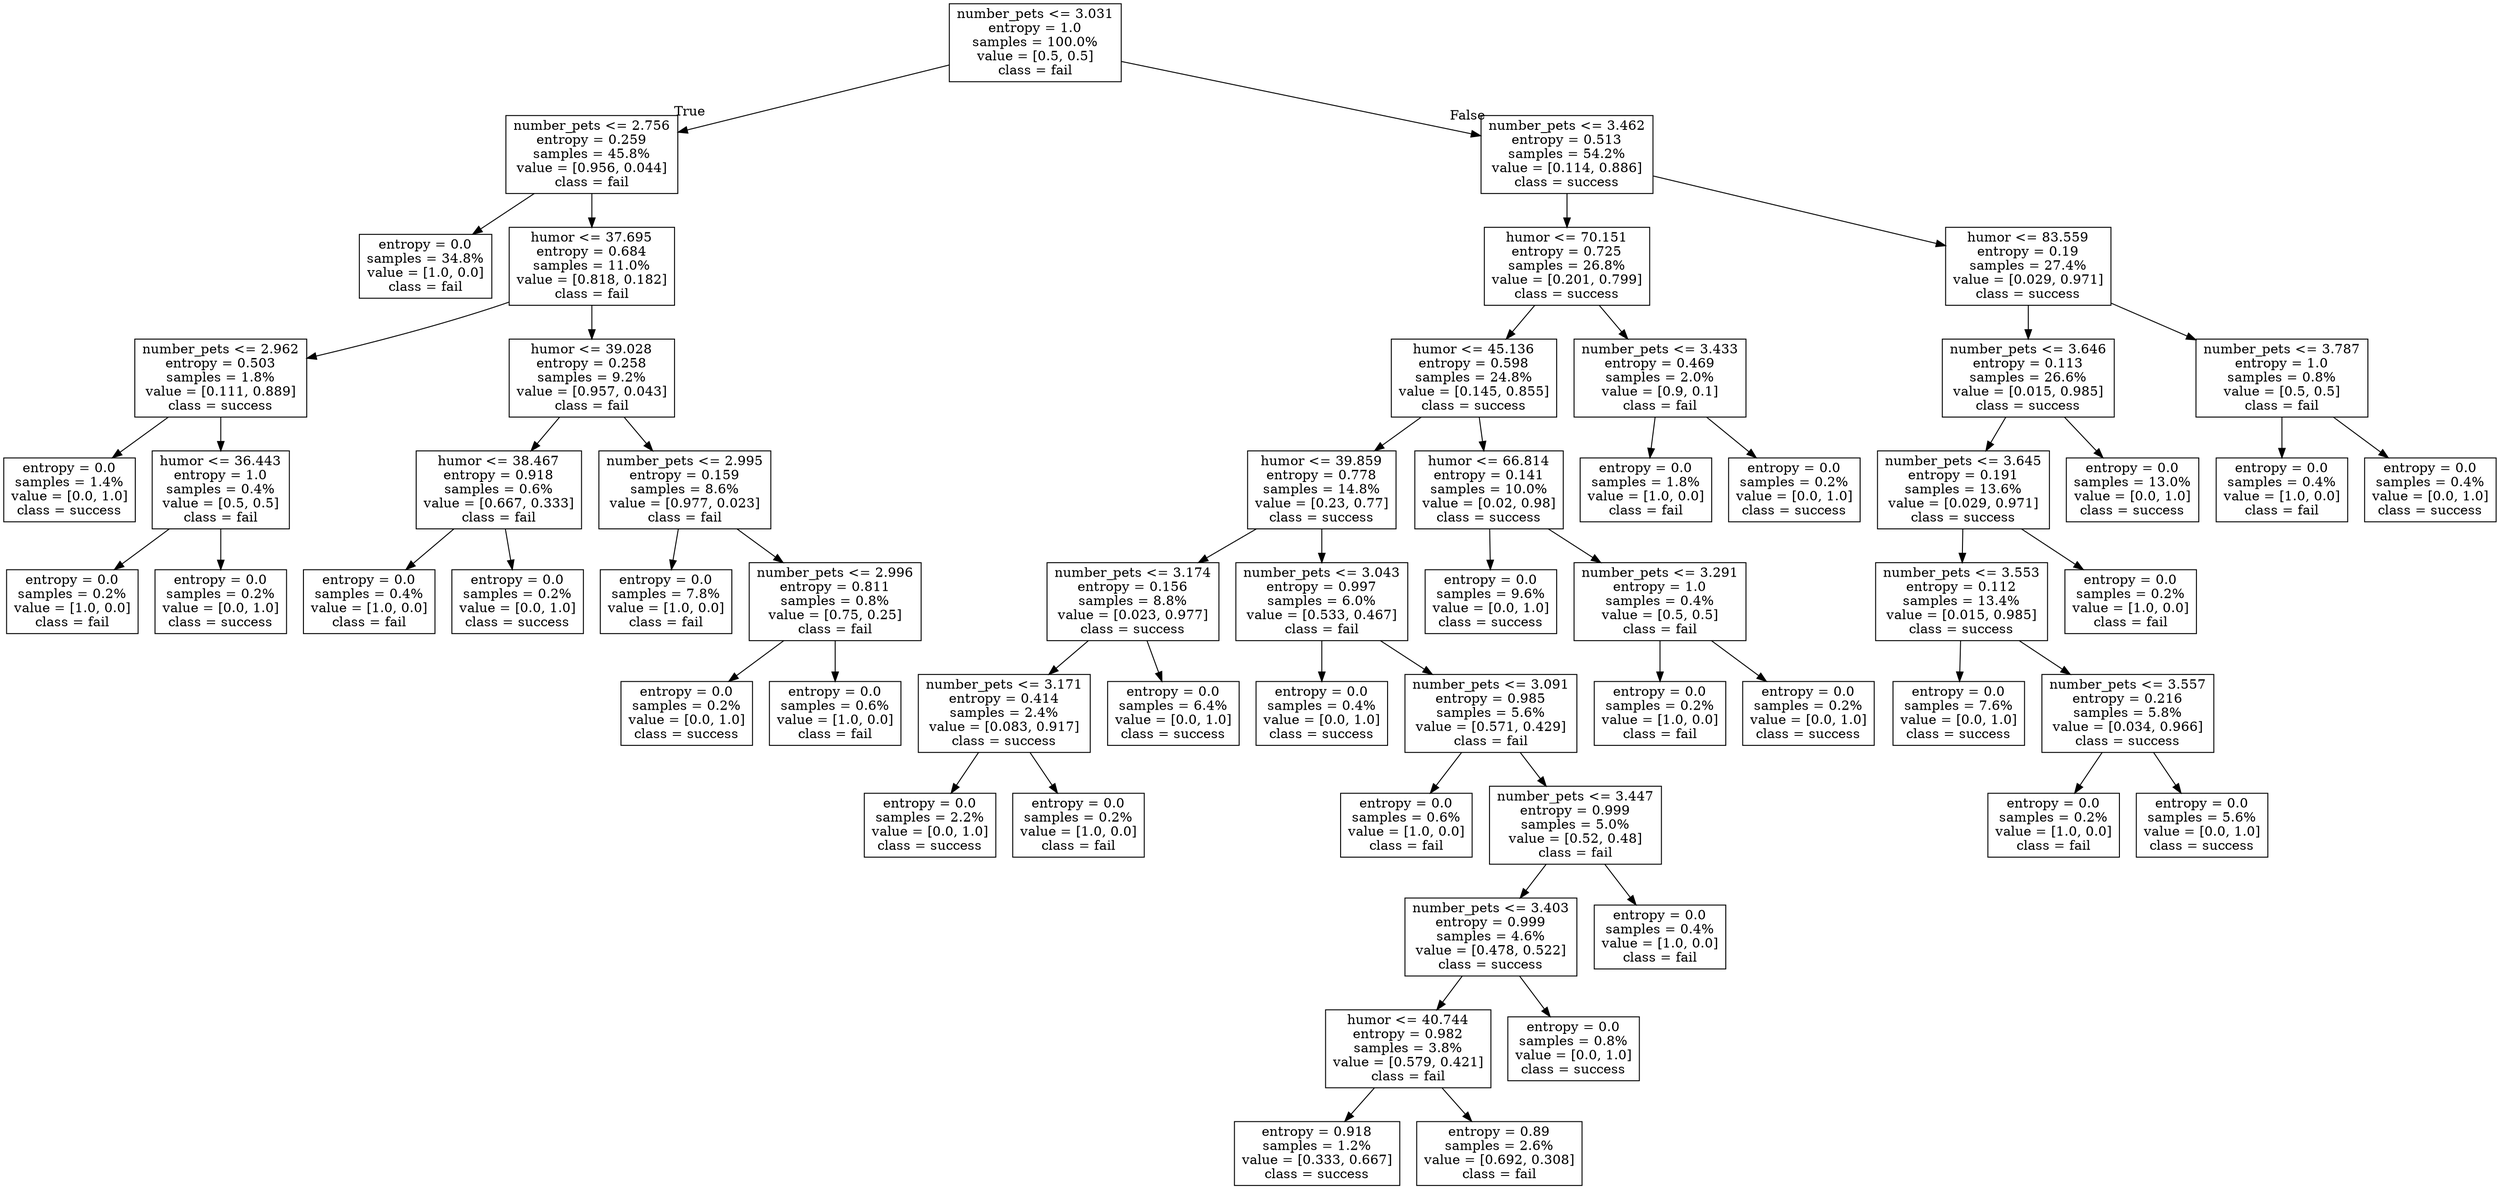 digraph Tree {
node [shape=box] ;
0 [label="number_pets <= 3.031\nentropy = 1.0\nsamples = 100.0%\nvalue = [0.5, 0.5]\nclass = fail"] ;
1 [label="number_pets <= 2.756\nentropy = 0.259\nsamples = 45.8%\nvalue = [0.956, 0.044]\nclass = fail"] ;
0 -> 1 [labeldistance=2.5, labelangle=45, headlabel="True"] ;
2 [label="entropy = 0.0\nsamples = 34.8%\nvalue = [1.0, 0.0]\nclass = fail"] ;
1 -> 2 ;
3 [label="humor <= 37.695\nentropy = 0.684\nsamples = 11.0%\nvalue = [0.818, 0.182]\nclass = fail"] ;
1 -> 3 ;
4 [label="number_pets <= 2.962\nentropy = 0.503\nsamples = 1.8%\nvalue = [0.111, 0.889]\nclass = success"] ;
3 -> 4 ;
5 [label="entropy = 0.0\nsamples = 1.4%\nvalue = [0.0, 1.0]\nclass = success"] ;
4 -> 5 ;
6 [label="humor <= 36.443\nentropy = 1.0\nsamples = 0.4%\nvalue = [0.5, 0.5]\nclass = fail"] ;
4 -> 6 ;
7 [label="entropy = 0.0\nsamples = 0.2%\nvalue = [1.0, 0.0]\nclass = fail"] ;
6 -> 7 ;
8 [label="entropy = 0.0\nsamples = 0.2%\nvalue = [0.0, 1.0]\nclass = success"] ;
6 -> 8 ;
9 [label="humor <= 39.028\nentropy = 0.258\nsamples = 9.2%\nvalue = [0.957, 0.043]\nclass = fail"] ;
3 -> 9 ;
10 [label="humor <= 38.467\nentropy = 0.918\nsamples = 0.6%\nvalue = [0.667, 0.333]\nclass = fail"] ;
9 -> 10 ;
11 [label="entropy = 0.0\nsamples = 0.4%\nvalue = [1.0, 0.0]\nclass = fail"] ;
10 -> 11 ;
12 [label="entropy = 0.0\nsamples = 0.2%\nvalue = [0.0, 1.0]\nclass = success"] ;
10 -> 12 ;
13 [label="number_pets <= 2.995\nentropy = 0.159\nsamples = 8.6%\nvalue = [0.977, 0.023]\nclass = fail"] ;
9 -> 13 ;
14 [label="entropy = 0.0\nsamples = 7.8%\nvalue = [1.0, 0.0]\nclass = fail"] ;
13 -> 14 ;
15 [label="number_pets <= 2.996\nentropy = 0.811\nsamples = 0.8%\nvalue = [0.75, 0.25]\nclass = fail"] ;
13 -> 15 ;
16 [label="entropy = 0.0\nsamples = 0.2%\nvalue = [0.0, 1.0]\nclass = success"] ;
15 -> 16 ;
17 [label="entropy = 0.0\nsamples = 0.6%\nvalue = [1.0, 0.0]\nclass = fail"] ;
15 -> 17 ;
18 [label="number_pets <= 3.462\nentropy = 0.513\nsamples = 54.2%\nvalue = [0.114, 0.886]\nclass = success"] ;
0 -> 18 [labeldistance=2.5, labelangle=-45, headlabel="False"] ;
19 [label="humor <= 70.151\nentropy = 0.725\nsamples = 26.8%\nvalue = [0.201, 0.799]\nclass = success"] ;
18 -> 19 ;
20 [label="humor <= 45.136\nentropy = 0.598\nsamples = 24.8%\nvalue = [0.145, 0.855]\nclass = success"] ;
19 -> 20 ;
21 [label="humor <= 39.859\nentropy = 0.778\nsamples = 14.8%\nvalue = [0.23, 0.77]\nclass = success"] ;
20 -> 21 ;
22 [label="number_pets <= 3.174\nentropy = 0.156\nsamples = 8.8%\nvalue = [0.023, 0.977]\nclass = success"] ;
21 -> 22 ;
23 [label="number_pets <= 3.171\nentropy = 0.414\nsamples = 2.4%\nvalue = [0.083, 0.917]\nclass = success"] ;
22 -> 23 ;
24 [label="entropy = 0.0\nsamples = 2.2%\nvalue = [0.0, 1.0]\nclass = success"] ;
23 -> 24 ;
25 [label="entropy = 0.0\nsamples = 0.2%\nvalue = [1.0, 0.0]\nclass = fail"] ;
23 -> 25 ;
26 [label="entropy = 0.0\nsamples = 6.4%\nvalue = [0.0, 1.0]\nclass = success"] ;
22 -> 26 ;
27 [label="number_pets <= 3.043\nentropy = 0.997\nsamples = 6.0%\nvalue = [0.533, 0.467]\nclass = fail"] ;
21 -> 27 ;
28 [label="entropy = 0.0\nsamples = 0.4%\nvalue = [0.0, 1.0]\nclass = success"] ;
27 -> 28 ;
29 [label="number_pets <= 3.091\nentropy = 0.985\nsamples = 5.6%\nvalue = [0.571, 0.429]\nclass = fail"] ;
27 -> 29 ;
30 [label="entropy = 0.0\nsamples = 0.6%\nvalue = [1.0, 0.0]\nclass = fail"] ;
29 -> 30 ;
31 [label="number_pets <= 3.447\nentropy = 0.999\nsamples = 5.0%\nvalue = [0.52, 0.48]\nclass = fail"] ;
29 -> 31 ;
32 [label="number_pets <= 3.403\nentropy = 0.999\nsamples = 4.6%\nvalue = [0.478, 0.522]\nclass = success"] ;
31 -> 32 ;
33 [label="humor <= 40.744\nentropy = 0.982\nsamples = 3.8%\nvalue = [0.579, 0.421]\nclass = fail"] ;
32 -> 33 ;
34 [label="entropy = 0.918\nsamples = 1.2%\nvalue = [0.333, 0.667]\nclass = success"] ;
33 -> 34 ;
35 [label="entropy = 0.89\nsamples = 2.6%\nvalue = [0.692, 0.308]\nclass = fail"] ;
33 -> 35 ;
36 [label="entropy = 0.0\nsamples = 0.8%\nvalue = [0.0, 1.0]\nclass = success"] ;
32 -> 36 ;
37 [label="entropy = 0.0\nsamples = 0.4%\nvalue = [1.0, 0.0]\nclass = fail"] ;
31 -> 37 ;
38 [label="humor <= 66.814\nentropy = 0.141\nsamples = 10.0%\nvalue = [0.02, 0.98]\nclass = success"] ;
20 -> 38 ;
39 [label="entropy = 0.0\nsamples = 9.6%\nvalue = [0.0, 1.0]\nclass = success"] ;
38 -> 39 ;
40 [label="number_pets <= 3.291\nentropy = 1.0\nsamples = 0.4%\nvalue = [0.5, 0.5]\nclass = fail"] ;
38 -> 40 ;
41 [label="entropy = 0.0\nsamples = 0.2%\nvalue = [1.0, 0.0]\nclass = fail"] ;
40 -> 41 ;
42 [label="entropy = 0.0\nsamples = 0.2%\nvalue = [0.0, 1.0]\nclass = success"] ;
40 -> 42 ;
43 [label="number_pets <= 3.433\nentropy = 0.469\nsamples = 2.0%\nvalue = [0.9, 0.1]\nclass = fail"] ;
19 -> 43 ;
44 [label="entropy = 0.0\nsamples = 1.8%\nvalue = [1.0, 0.0]\nclass = fail"] ;
43 -> 44 ;
45 [label="entropy = 0.0\nsamples = 0.2%\nvalue = [0.0, 1.0]\nclass = success"] ;
43 -> 45 ;
46 [label="humor <= 83.559\nentropy = 0.19\nsamples = 27.4%\nvalue = [0.029, 0.971]\nclass = success"] ;
18 -> 46 ;
47 [label="number_pets <= 3.646\nentropy = 0.113\nsamples = 26.6%\nvalue = [0.015, 0.985]\nclass = success"] ;
46 -> 47 ;
48 [label="number_pets <= 3.645\nentropy = 0.191\nsamples = 13.6%\nvalue = [0.029, 0.971]\nclass = success"] ;
47 -> 48 ;
49 [label="number_pets <= 3.553\nentropy = 0.112\nsamples = 13.4%\nvalue = [0.015, 0.985]\nclass = success"] ;
48 -> 49 ;
50 [label="entropy = 0.0\nsamples = 7.6%\nvalue = [0.0, 1.0]\nclass = success"] ;
49 -> 50 ;
51 [label="number_pets <= 3.557\nentropy = 0.216\nsamples = 5.8%\nvalue = [0.034, 0.966]\nclass = success"] ;
49 -> 51 ;
52 [label="entropy = 0.0\nsamples = 0.2%\nvalue = [1.0, 0.0]\nclass = fail"] ;
51 -> 52 ;
53 [label="entropy = 0.0\nsamples = 5.6%\nvalue = [0.0, 1.0]\nclass = success"] ;
51 -> 53 ;
54 [label="entropy = 0.0\nsamples = 0.2%\nvalue = [1.0, 0.0]\nclass = fail"] ;
48 -> 54 ;
55 [label="entropy = 0.0\nsamples = 13.0%\nvalue = [0.0, 1.0]\nclass = success"] ;
47 -> 55 ;
56 [label="number_pets <= 3.787\nentropy = 1.0\nsamples = 0.8%\nvalue = [0.5, 0.5]\nclass = fail"] ;
46 -> 56 ;
57 [label="entropy = 0.0\nsamples = 0.4%\nvalue = [1.0, 0.0]\nclass = fail"] ;
56 -> 57 ;
58 [label="entropy = 0.0\nsamples = 0.4%\nvalue = [0.0, 1.0]\nclass = success"] ;
56 -> 58 ;
}